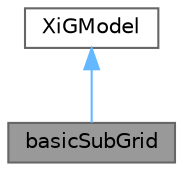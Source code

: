 digraph "basicSubGrid"
{
 // LATEX_PDF_SIZE
  bgcolor="transparent";
  edge [fontname=Helvetica,fontsize=10,labelfontname=Helvetica,labelfontsize=10];
  node [fontname=Helvetica,fontsize=10,shape=box,height=0.2,width=0.4];
  Node1 [id="Node000001",label="basicSubGrid",height=0.2,width=0.4,color="gray40", fillcolor="grey60", style="filled", fontcolor="black",tooltip="Basic sub-grid obstacle flame-wrinkling generation rate coefficient model. Details supplied by J Putt..."];
  Node2 -> Node1 [id="edge1_Node000001_Node000002",dir="back",color="steelblue1",style="solid",tooltip=" "];
  Node2 [id="Node000002",label="XiGModel",height=0.2,width=0.4,color="gray40", fillcolor="white", style="filled",URL="$classFoam_1_1XiGModel.html",tooltip="Base-class for all Xi generation models used by the b-Xi combustion model. See Technical Report SH/RE..."];
}
